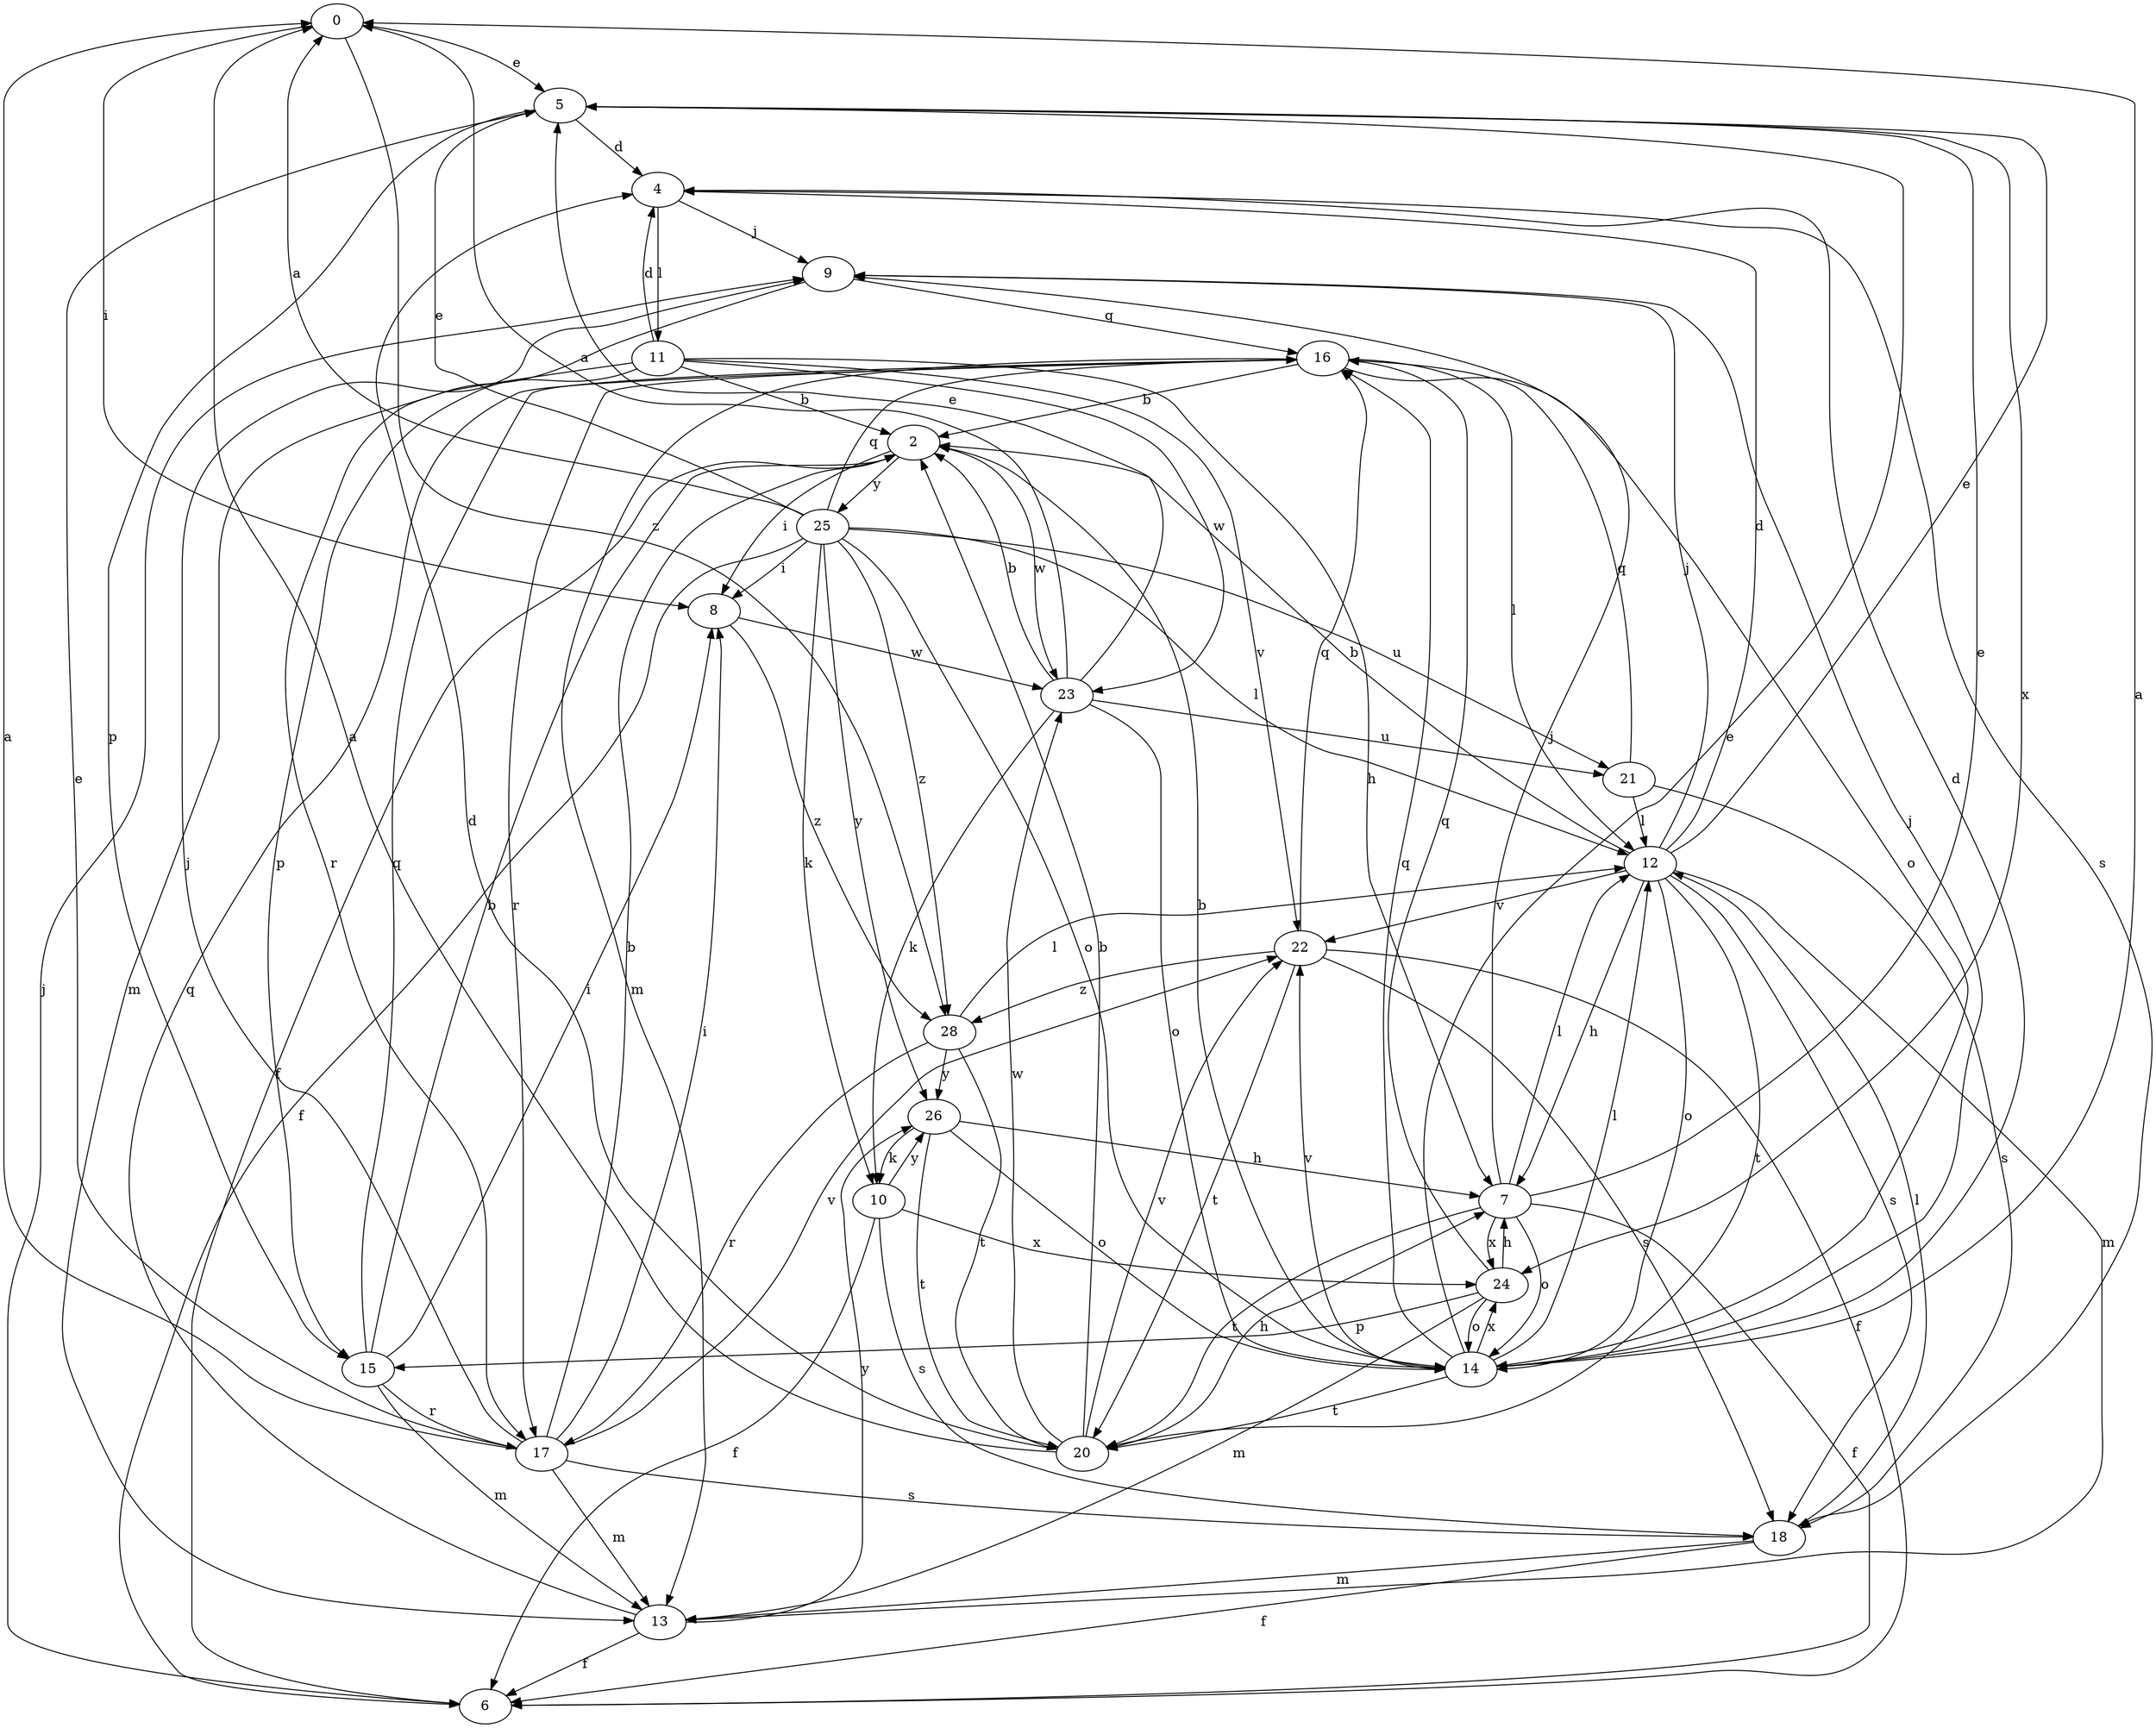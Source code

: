 strict digraph  {
0;
2;
4;
5;
6;
7;
8;
9;
10;
11;
12;
13;
14;
15;
16;
17;
18;
20;
21;
22;
23;
24;
25;
26;
28;
0 -> 5  [label=e];
0 -> 8  [label=i];
0 -> 28  [label=z];
2 -> 6  [label=f];
2 -> 8  [label=i];
2 -> 23  [label=w];
2 -> 25  [label=y];
4 -> 9  [label=j];
4 -> 11  [label=l];
4 -> 18  [label=s];
5 -> 4  [label=d];
5 -> 15  [label=p];
5 -> 24  [label=x];
6 -> 9  [label=j];
7 -> 5  [label=e];
7 -> 6  [label=f];
7 -> 9  [label=j];
7 -> 12  [label=l];
7 -> 14  [label=o];
7 -> 20  [label=t];
7 -> 24  [label=x];
8 -> 23  [label=w];
8 -> 28  [label=z];
9 -> 16  [label=q];
9 -> 17  [label=r];
10 -> 6  [label=f];
10 -> 18  [label=s];
10 -> 24  [label=x];
10 -> 26  [label=y];
11 -> 2  [label=b];
11 -> 4  [label=d];
11 -> 7  [label=h];
11 -> 13  [label=m];
11 -> 15  [label=p];
11 -> 22  [label=v];
11 -> 23  [label=w];
12 -> 2  [label=b];
12 -> 4  [label=d];
12 -> 5  [label=e];
12 -> 7  [label=h];
12 -> 9  [label=j];
12 -> 13  [label=m];
12 -> 14  [label=o];
12 -> 18  [label=s];
12 -> 20  [label=t];
12 -> 22  [label=v];
13 -> 6  [label=f];
13 -> 16  [label=q];
13 -> 26  [label=y];
14 -> 0  [label=a];
14 -> 2  [label=b];
14 -> 4  [label=d];
14 -> 5  [label=e];
14 -> 9  [label=j];
14 -> 12  [label=l];
14 -> 16  [label=q];
14 -> 20  [label=t];
14 -> 22  [label=v];
14 -> 24  [label=x];
15 -> 2  [label=b];
15 -> 8  [label=i];
15 -> 13  [label=m];
15 -> 16  [label=q];
15 -> 17  [label=r];
16 -> 2  [label=b];
16 -> 12  [label=l];
16 -> 13  [label=m];
16 -> 14  [label=o];
16 -> 17  [label=r];
17 -> 0  [label=a];
17 -> 2  [label=b];
17 -> 5  [label=e];
17 -> 8  [label=i];
17 -> 9  [label=j];
17 -> 13  [label=m];
17 -> 18  [label=s];
17 -> 22  [label=v];
18 -> 6  [label=f];
18 -> 12  [label=l];
18 -> 13  [label=m];
20 -> 0  [label=a];
20 -> 2  [label=b];
20 -> 4  [label=d];
20 -> 7  [label=h];
20 -> 22  [label=v];
20 -> 23  [label=w];
21 -> 12  [label=l];
21 -> 16  [label=q];
21 -> 18  [label=s];
22 -> 6  [label=f];
22 -> 16  [label=q];
22 -> 18  [label=s];
22 -> 20  [label=t];
22 -> 28  [label=z];
23 -> 0  [label=a];
23 -> 2  [label=b];
23 -> 5  [label=e];
23 -> 10  [label=k];
23 -> 14  [label=o];
23 -> 21  [label=u];
24 -> 7  [label=h];
24 -> 13  [label=m];
24 -> 14  [label=o];
24 -> 15  [label=p];
24 -> 16  [label=q];
25 -> 0  [label=a];
25 -> 5  [label=e];
25 -> 6  [label=f];
25 -> 8  [label=i];
25 -> 10  [label=k];
25 -> 12  [label=l];
25 -> 14  [label=o];
25 -> 16  [label=q];
25 -> 21  [label=u];
25 -> 26  [label=y];
25 -> 28  [label=z];
26 -> 7  [label=h];
26 -> 10  [label=k];
26 -> 14  [label=o];
26 -> 20  [label=t];
28 -> 12  [label=l];
28 -> 17  [label=r];
28 -> 20  [label=t];
28 -> 26  [label=y];
}
